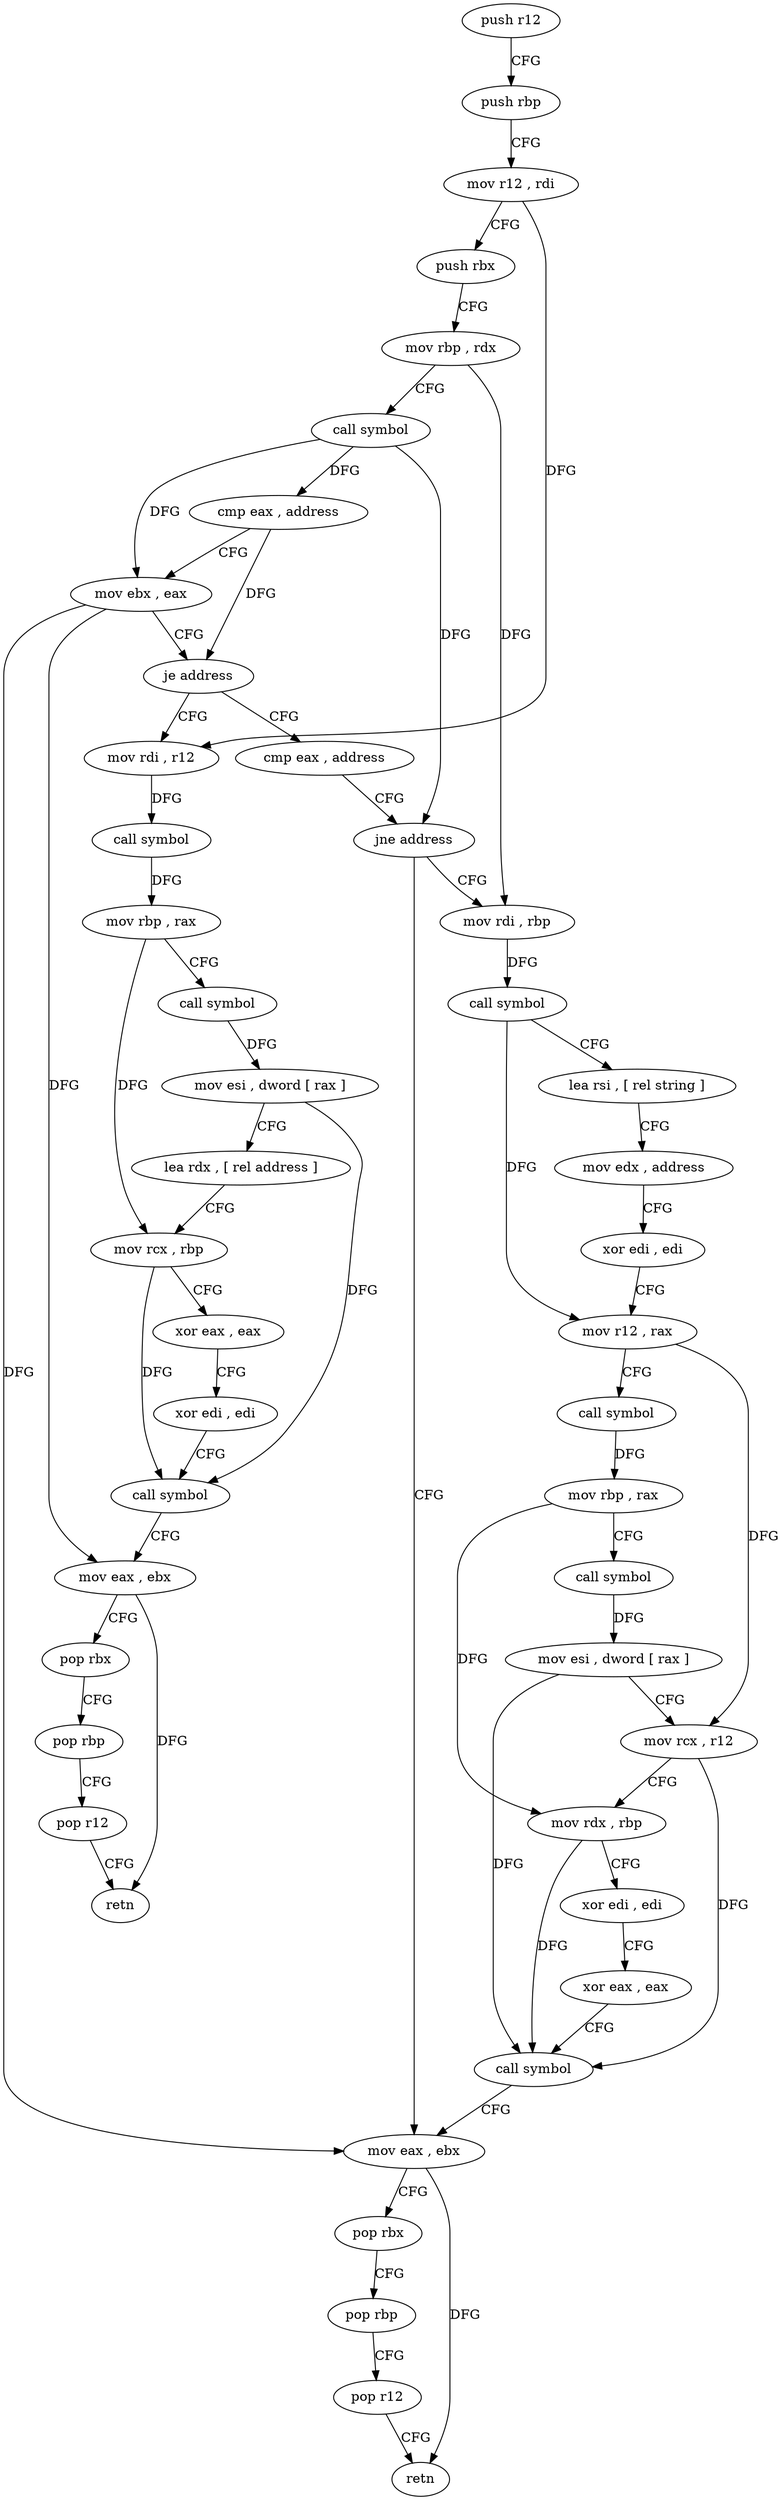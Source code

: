 digraph "func" {
"155616" [label = "push r12" ]
"155618" [label = "push rbp" ]
"155619" [label = "mov r12 , rdi" ]
"155622" [label = "push rbx" ]
"155623" [label = "mov rbp , rdx" ]
"155626" [label = "call symbol" ]
"155631" [label = "cmp eax , address" ]
"155634" [label = "mov ebx , eax" ]
"155636" [label = "je address" ]
"155712" [label = "mov rdi , r12" ]
"155638" [label = "cmp eax , address" ]
"155715" [label = "call symbol" ]
"155720" [label = "mov rbp , rax" ]
"155723" [label = "call symbol" ]
"155728" [label = "mov esi , dword [ rax ]" ]
"155730" [label = "lea rdx , [ rel address ]" ]
"155737" [label = "mov rcx , rbp" ]
"155740" [label = "xor eax , eax" ]
"155742" [label = "xor edi , edi" ]
"155744" [label = "call symbol" ]
"155749" [label = "mov eax , ebx" ]
"155751" [label = "pop rbx" ]
"155752" [label = "pop rbp" ]
"155753" [label = "pop r12" ]
"155755" [label = "retn" ]
"155641" [label = "jne address" ]
"155698" [label = "mov eax , ebx" ]
"155643" [label = "mov rdi , rbp" ]
"155700" [label = "pop rbx" ]
"155701" [label = "pop rbp" ]
"155702" [label = "pop r12" ]
"155704" [label = "retn" ]
"155646" [label = "call symbol" ]
"155651" [label = "lea rsi , [ rel string ]" ]
"155658" [label = "mov edx , address" ]
"155663" [label = "xor edi , edi" ]
"155665" [label = "mov r12 , rax" ]
"155668" [label = "call symbol" ]
"155673" [label = "mov rbp , rax" ]
"155676" [label = "call symbol" ]
"155681" [label = "mov esi , dword [ rax ]" ]
"155683" [label = "mov rcx , r12" ]
"155686" [label = "mov rdx , rbp" ]
"155689" [label = "xor edi , edi" ]
"155691" [label = "xor eax , eax" ]
"155693" [label = "call symbol" ]
"155616" -> "155618" [ label = "CFG" ]
"155618" -> "155619" [ label = "CFG" ]
"155619" -> "155622" [ label = "CFG" ]
"155619" -> "155712" [ label = "DFG" ]
"155622" -> "155623" [ label = "CFG" ]
"155623" -> "155626" [ label = "CFG" ]
"155623" -> "155643" [ label = "DFG" ]
"155626" -> "155631" [ label = "DFG" ]
"155626" -> "155634" [ label = "DFG" ]
"155626" -> "155641" [ label = "DFG" ]
"155631" -> "155634" [ label = "CFG" ]
"155631" -> "155636" [ label = "DFG" ]
"155634" -> "155636" [ label = "CFG" ]
"155634" -> "155749" [ label = "DFG" ]
"155634" -> "155698" [ label = "DFG" ]
"155636" -> "155712" [ label = "CFG" ]
"155636" -> "155638" [ label = "CFG" ]
"155712" -> "155715" [ label = "DFG" ]
"155638" -> "155641" [ label = "CFG" ]
"155715" -> "155720" [ label = "DFG" ]
"155720" -> "155723" [ label = "CFG" ]
"155720" -> "155737" [ label = "DFG" ]
"155723" -> "155728" [ label = "DFG" ]
"155728" -> "155730" [ label = "CFG" ]
"155728" -> "155744" [ label = "DFG" ]
"155730" -> "155737" [ label = "CFG" ]
"155737" -> "155740" [ label = "CFG" ]
"155737" -> "155744" [ label = "DFG" ]
"155740" -> "155742" [ label = "CFG" ]
"155742" -> "155744" [ label = "CFG" ]
"155744" -> "155749" [ label = "CFG" ]
"155749" -> "155751" [ label = "CFG" ]
"155749" -> "155755" [ label = "DFG" ]
"155751" -> "155752" [ label = "CFG" ]
"155752" -> "155753" [ label = "CFG" ]
"155753" -> "155755" [ label = "CFG" ]
"155641" -> "155698" [ label = "CFG" ]
"155641" -> "155643" [ label = "CFG" ]
"155698" -> "155700" [ label = "CFG" ]
"155698" -> "155704" [ label = "DFG" ]
"155643" -> "155646" [ label = "DFG" ]
"155700" -> "155701" [ label = "CFG" ]
"155701" -> "155702" [ label = "CFG" ]
"155702" -> "155704" [ label = "CFG" ]
"155646" -> "155651" [ label = "CFG" ]
"155646" -> "155665" [ label = "DFG" ]
"155651" -> "155658" [ label = "CFG" ]
"155658" -> "155663" [ label = "CFG" ]
"155663" -> "155665" [ label = "CFG" ]
"155665" -> "155668" [ label = "CFG" ]
"155665" -> "155683" [ label = "DFG" ]
"155668" -> "155673" [ label = "DFG" ]
"155673" -> "155676" [ label = "CFG" ]
"155673" -> "155686" [ label = "DFG" ]
"155676" -> "155681" [ label = "DFG" ]
"155681" -> "155683" [ label = "CFG" ]
"155681" -> "155693" [ label = "DFG" ]
"155683" -> "155686" [ label = "CFG" ]
"155683" -> "155693" [ label = "DFG" ]
"155686" -> "155689" [ label = "CFG" ]
"155686" -> "155693" [ label = "DFG" ]
"155689" -> "155691" [ label = "CFG" ]
"155691" -> "155693" [ label = "CFG" ]
"155693" -> "155698" [ label = "CFG" ]
}
